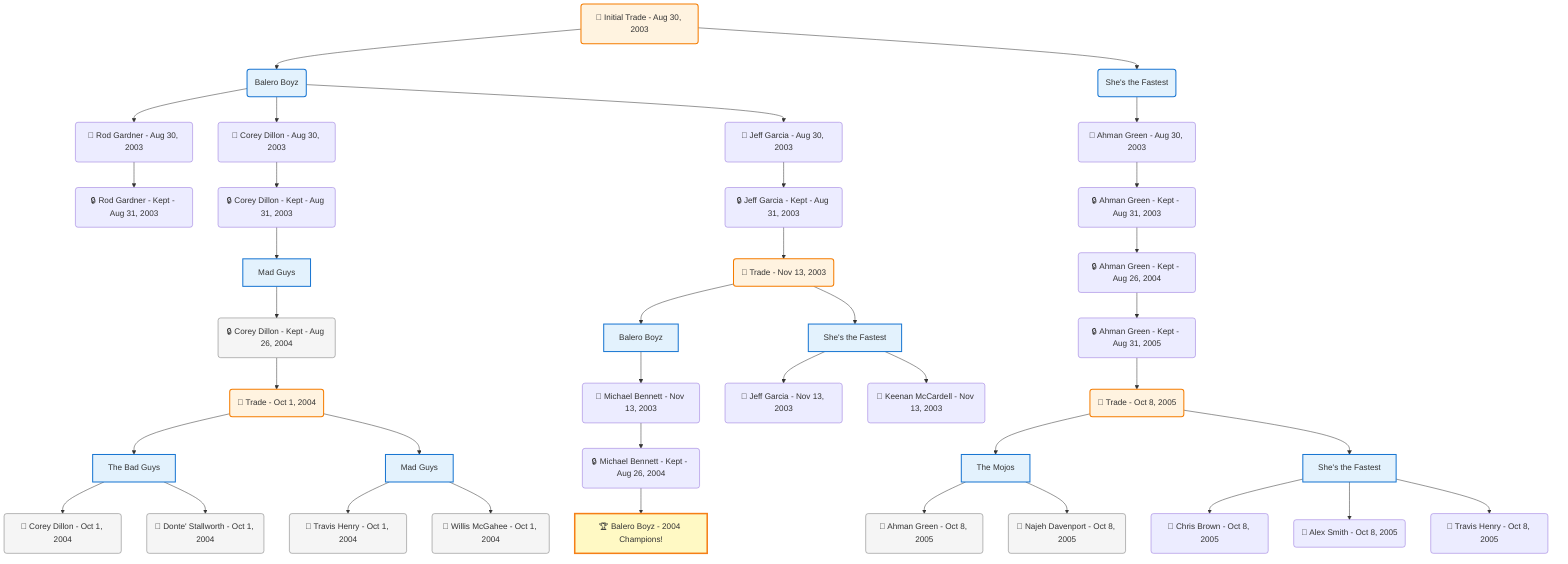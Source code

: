 flowchart TD

    TRADE_MAIN("🔄 Initial Trade - Aug 30, 2003")
    TEAM_1("Balero Boyz")
    TEAM_2("She's the Fastest")
    NODE_b2756f31-3303-4aaf-9dfe-101f92297c28("🔄 Rod Gardner - Aug 30, 2003")
    NODE_551dfe9f-1052-46ea-9cfe-8d61e61afcd2("🔒 Rod Gardner - Kept - Aug 31, 2003")
    NODE_0c41bae0-18c2-4b22-b15b-3553d2ce6e6d("🔄 Corey Dillon - Aug 30, 2003")
    NODE_266d949b-8b15-40ff-896e-bd628f19a819("🔒 Corey Dillon - Kept - Aug 31, 2003")
    TEAM_f5908944-6efd-40eb-af54-6c53004e0e2f_3["Mad Guys"]
    NODE_791a072a-2270-4b73-8f83-0149fb7b955c("🔒 Corey Dillon - Kept - Aug 26, 2004")
    TRADE_4f96602b-d4b9-4e3e-ae1f-40f45cd2f207_4("🔄 Trade - Oct 1, 2004")
    TEAM_b2220d1a-ff75-4622-9757-09978901110f_5["The Bad Guys"]
    NODE_403e00ee-c23f-4a06-8e5f-b330b8486a7f("🔄 Corey Dillon - Oct 1, 2004")
    NODE_b066895c-7a6a-4b82-9415-80352448a54d("🔄 Donte' Stallworth - Oct 1, 2004")
    TEAM_f5908944-6efd-40eb-af54-6c53004e0e2f_6["Mad Guys"]
    NODE_ae2dae0c-3cda-4858-8bad-5f7ec178554e("🔄 Travis Henry - Oct 1, 2004")
    NODE_129ee3c0-cfc8-4a09-adb4-7caf7918cf25("🔄 Willis McGahee - Oct 1, 2004")
    NODE_54a38002-f7d6-42a1-b6d7-3d606c4d29eb("🔄 Ahman Green - Aug 30, 2003")
    NODE_d90fa2bc-d615-4c15-b92e-ec3c0987bdcb("🔒 Ahman Green - Kept - Aug 31, 2003")
    NODE_bb591076-00fd-46ff-8fca-57a733298354("🔒 Ahman Green - Kept - Aug 26, 2004")
    NODE_72e8d4f1-c979-4872-b3d7-31fcb81f1deb("🔒 Ahman Green - Kept - Aug 31, 2005")
    TRADE_ea3ce1e3-1a8d-483a-b2b4-fdb86202ab19_7("🔄 Trade - Oct 8, 2005")
    TEAM_bbe2d0ad-54cf-4c22-be82-b2a5f262a157_8["The Mojos"]
    NODE_5b2543a1-e7eb-408a-aa25-e48f4df3097f("🔄 Ahman Green - Oct 8, 2005")
    NODE_f1432809-2834-46aa-a414-f2f0be38821d("🔄 Najeh Davenport - Oct 8, 2005")
    TEAM_4449259f-64af-44fd-9235-1facc0926234_9["She's the Fastest"]
    NODE_a984137f-4a5a-4a83-9815-054c0f2aaaac("🔄 Chris Brown - Oct 8, 2005")
    NODE_afabe833-f607-425f-a62c-2b3aca15d977("🔄 Alex Smith - Oct 8, 2005")
    NODE_a2dcf430-d316-4b37-b35d-cf3ed0dca282("🔄 Travis Henry - Oct 8, 2005")
    NODE_88e39c37-4ef4-4dfe-95ab-8ef4fa6e7510("🔄 Jeff Garcia - Aug 30, 2003")
    NODE_ca4db568-821e-4dce-be81-abb672e395d2("🔒 Jeff Garcia - Kept - Aug 31, 2003")
    TRADE_cf5e722a-4ed0-4951-bbcc-94c99472b15e_10("🔄 Trade - Nov 13, 2003")
    TEAM_4449259f-64af-44fd-9235-1facc0926234_11["She's the Fastest"]
    NODE_1ad0e338-97fc-4283-bea8-c80bf7f258e0("🔄 Jeff Garcia - Nov 13, 2003")
    NODE_24ed5307-dd72-454c-8c1d-2a8aa8fe4af3("🔄 Keenan McCardell - Nov 13, 2003")
    TEAM_2feaf03e-fb22-498e-ac8f-e596b6ba7810_12["Balero Boyz"]
    NODE_31f26106-f8a4-48f2-908c-e048a9735c15("🔄 Michael Bennett - Nov 13, 2003")
    NODE_7e394d03-4d33-43a1-a282-1855cd713008("🔒 Michael Bennett - Kept - Aug 26, 2004")
    CHAMP_2feaf03e-fb22-498e-ac8f-e596b6ba7810_2004["🏆 Balero Boyz - 2004 Champions!"]

    TRADE_MAIN --> TEAM_1
    TRADE_MAIN --> TEAM_2
    TEAM_1 --> NODE_b2756f31-3303-4aaf-9dfe-101f92297c28
    NODE_b2756f31-3303-4aaf-9dfe-101f92297c28 --> NODE_551dfe9f-1052-46ea-9cfe-8d61e61afcd2
    TEAM_1 --> NODE_0c41bae0-18c2-4b22-b15b-3553d2ce6e6d
    NODE_0c41bae0-18c2-4b22-b15b-3553d2ce6e6d --> NODE_266d949b-8b15-40ff-896e-bd628f19a819
    NODE_266d949b-8b15-40ff-896e-bd628f19a819 --> TEAM_f5908944-6efd-40eb-af54-6c53004e0e2f_3
    TEAM_f5908944-6efd-40eb-af54-6c53004e0e2f_3 --> NODE_791a072a-2270-4b73-8f83-0149fb7b955c
    NODE_791a072a-2270-4b73-8f83-0149fb7b955c --> TRADE_4f96602b-d4b9-4e3e-ae1f-40f45cd2f207_4
    TRADE_4f96602b-d4b9-4e3e-ae1f-40f45cd2f207_4 --> TEAM_b2220d1a-ff75-4622-9757-09978901110f_5
    TEAM_b2220d1a-ff75-4622-9757-09978901110f_5 --> NODE_403e00ee-c23f-4a06-8e5f-b330b8486a7f
    TEAM_b2220d1a-ff75-4622-9757-09978901110f_5 --> NODE_b066895c-7a6a-4b82-9415-80352448a54d
    TRADE_4f96602b-d4b9-4e3e-ae1f-40f45cd2f207_4 --> TEAM_f5908944-6efd-40eb-af54-6c53004e0e2f_6
    TEAM_f5908944-6efd-40eb-af54-6c53004e0e2f_6 --> NODE_ae2dae0c-3cda-4858-8bad-5f7ec178554e
    TEAM_f5908944-6efd-40eb-af54-6c53004e0e2f_6 --> NODE_129ee3c0-cfc8-4a09-adb4-7caf7918cf25
    TEAM_2 --> NODE_54a38002-f7d6-42a1-b6d7-3d606c4d29eb
    NODE_54a38002-f7d6-42a1-b6d7-3d606c4d29eb --> NODE_d90fa2bc-d615-4c15-b92e-ec3c0987bdcb
    NODE_d90fa2bc-d615-4c15-b92e-ec3c0987bdcb --> NODE_bb591076-00fd-46ff-8fca-57a733298354
    NODE_bb591076-00fd-46ff-8fca-57a733298354 --> NODE_72e8d4f1-c979-4872-b3d7-31fcb81f1deb
    NODE_72e8d4f1-c979-4872-b3d7-31fcb81f1deb --> TRADE_ea3ce1e3-1a8d-483a-b2b4-fdb86202ab19_7
    TRADE_ea3ce1e3-1a8d-483a-b2b4-fdb86202ab19_7 --> TEAM_bbe2d0ad-54cf-4c22-be82-b2a5f262a157_8
    TEAM_bbe2d0ad-54cf-4c22-be82-b2a5f262a157_8 --> NODE_5b2543a1-e7eb-408a-aa25-e48f4df3097f
    TEAM_bbe2d0ad-54cf-4c22-be82-b2a5f262a157_8 --> NODE_f1432809-2834-46aa-a414-f2f0be38821d
    TRADE_ea3ce1e3-1a8d-483a-b2b4-fdb86202ab19_7 --> TEAM_4449259f-64af-44fd-9235-1facc0926234_9
    TEAM_4449259f-64af-44fd-9235-1facc0926234_9 --> NODE_a984137f-4a5a-4a83-9815-054c0f2aaaac
    TEAM_4449259f-64af-44fd-9235-1facc0926234_9 --> NODE_afabe833-f607-425f-a62c-2b3aca15d977
    TEAM_4449259f-64af-44fd-9235-1facc0926234_9 --> NODE_a2dcf430-d316-4b37-b35d-cf3ed0dca282
    TEAM_1 --> NODE_88e39c37-4ef4-4dfe-95ab-8ef4fa6e7510
    NODE_88e39c37-4ef4-4dfe-95ab-8ef4fa6e7510 --> NODE_ca4db568-821e-4dce-be81-abb672e395d2
    NODE_ca4db568-821e-4dce-be81-abb672e395d2 --> TRADE_cf5e722a-4ed0-4951-bbcc-94c99472b15e_10
    TRADE_cf5e722a-4ed0-4951-bbcc-94c99472b15e_10 --> TEAM_4449259f-64af-44fd-9235-1facc0926234_11
    TEAM_4449259f-64af-44fd-9235-1facc0926234_11 --> NODE_1ad0e338-97fc-4283-bea8-c80bf7f258e0
    TEAM_4449259f-64af-44fd-9235-1facc0926234_11 --> NODE_24ed5307-dd72-454c-8c1d-2a8aa8fe4af3
    TRADE_cf5e722a-4ed0-4951-bbcc-94c99472b15e_10 --> TEAM_2feaf03e-fb22-498e-ac8f-e596b6ba7810_12
    TEAM_2feaf03e-fb22-498e-ac8f-e596b6ba7810_12 --> NODE_31f26106-f8a4-48f2-908c-e048a9735c15
    NODE_31f26106-f8a4-48f2-908c-e048a9735c15 --> NODE_7e394d03-4d33-43a1-a282-1855cd713008
    NODE_7e394d03-4d33-43a1-a282-1855cd713008 --> CHAMP_2feaf03e-fb22-498e-ac8f-e596b6ba7810_2004

    %% Node styling
    classDef teamNode fill:#e3f2fd,stroke:#1976d2,stroke-width:2px
    classDef tradeNode fill:#fff3e0,stroke:#f57c00,stroke-width:2px
    classDef playerNode fill:#f3e5f5,stroke:#7b1fa2,stroke-width:1px
    classDef nonRootPlayerNode fill:#f5f5f5,stroke:#757575,stroke-width:1px
    classDef endNode fill:#ffebee,stroke:#c62828,stroke-width:2px
    classDef waiverNode fill:#e8f5e8,stroke:#388e3c,stroke-width:2px
    classDef championshipNode fill:#fff9c4,stroke:#f57f17,stroke-width:3px

    class TEAM_1,TEAM_2,TEAM_f5908944-6efd-40eb-af54-6c53004e0e2f_3,TEAM_b2220d1a-ff75-4622-9757-09978901110f_5,TEAM_f5908944-6efd-40eb-af54-6c53004e0e2f_6,TEAM_bbe2d0ad-54cf-4c22-be82-b2a5f262a157_8,TEAM_4449259f-64af-44fd-9235-1facc0926234_9,TEAM_4449259f-64af-44fd-9235-1facc0926234_11,TEAM_2feaf03e-fb22-498e-ac8f-e596b6ba7810_12 teamNode
    class CHAMP_2feaf03e-fb22-498e-ac8f-e596b6ba7810_2004 championshipNode
    class NODE_791a072a-2270-4b73-8f83-0149fb7b955c,NODE_403e00ee-c23f-4a06-8e5f-b330b8486a7f,NODE_b066895c-7a6a-4b82-9415-80352448a54d,NODE_ae2dae0c-3cda-4858-8bad-5f7ec178554e,NODE_129ee3c0-cfc8-4a09-adb4-7caf7918cf25,NODE_5b2543a1-e7eb-408a-aa25-e48f4df3097f,NODE_f1432809-2834-46aa-a414-f2f0be38821d nonRootPlayerNode
    class TRADE_MAIN,TRADE_4f96602b-d4b9-4e3e-ae1f-40f45cd2f207_4,TRADE_ea3ce1e3-1a8d-483a-b2b4-fdb86202ab19_7,TRADE_cf5e722a-4ed0-4951-bbcc-94c99472b15e_10 tradeNode